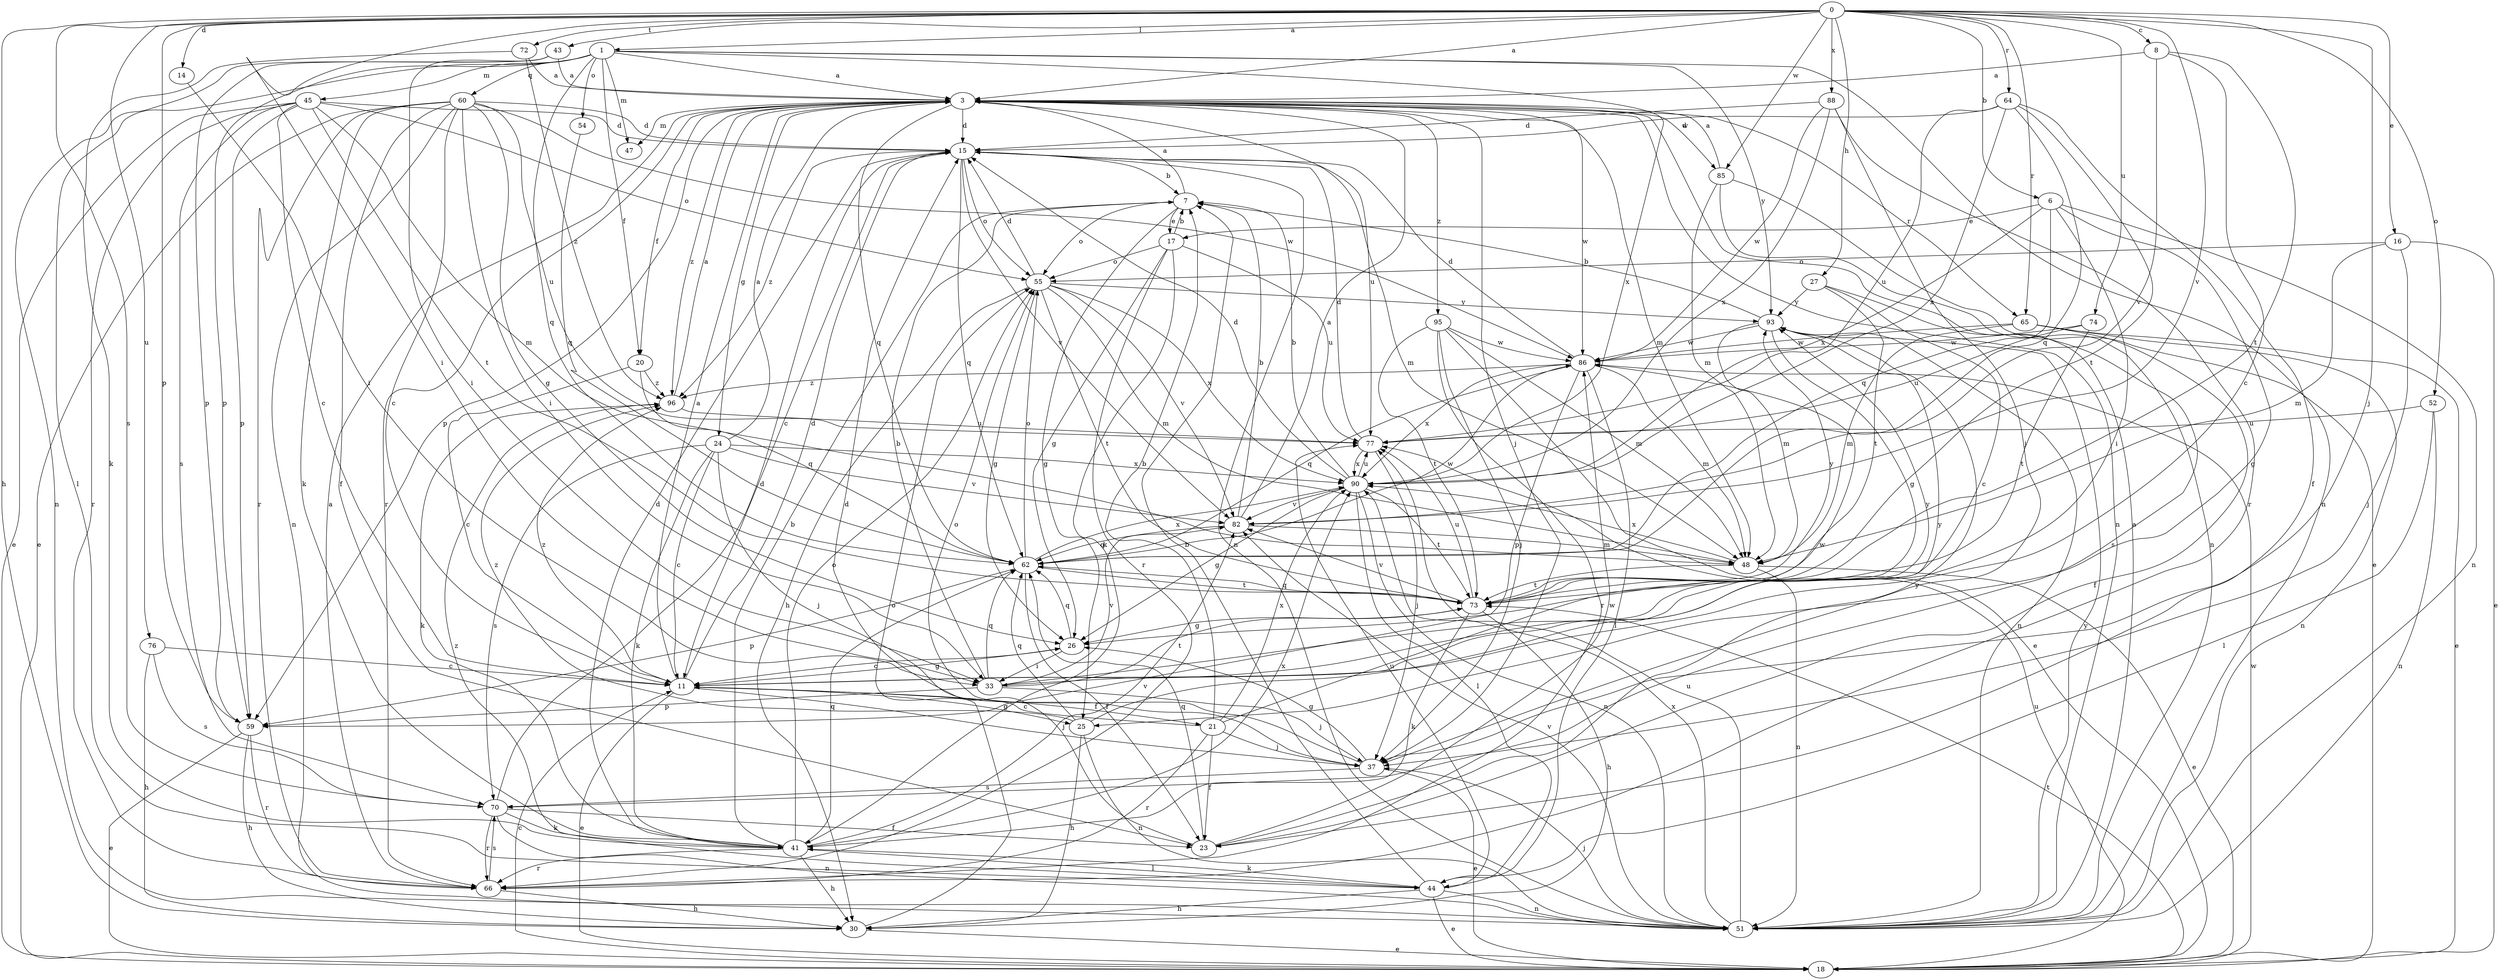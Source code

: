 strict digraph  {
0;
1;
3;
6;
7;
8;
11;
14;
15;
16;
17;
18;
20;
21;
23;
24;
25;
26;
27;
30;
33;
37;
41;
43;
44;
45;
47;
48;
51;
52;
54;
55;
59;
60;
62;
64;
65;
66;
70;
72;
73;
74;
76;
77;
82;
85;
86;
88;
90;
93;
95;
96;
0 -> 1  [label=a];
0 -> 3  [label=a];
0 -> 6  [label=b];
0 -> 8  [label=c];
0 -> 14  [label=d];
0 -> 16  [label=e];
0 -> 27  [label=h];
0 -> 30  [label=h];
0 -> 33  [label=i];
0 -> 37  [label=j];
0 -> 43  [label=l];
0 -> 52  [label=o];
0 -> 59  [label=p];
0 -> 64  [label=r];
0 -> 65  [label=r];
0 -> 70  [label=s];
0 -> 72  [label=t];
0 -> 74  [label=u];
0 -> 76  [label=u];
0 -> 82  [label=v];
0 -> 85  [label=w];
0 -> 88  [label=x];
1 -> 3  [label=a];
1 -> 20  [label=f];
1 -> 44  [label=l];
1 -> 45  [label=m];
1 -> 47  [label=m];
1 -> 51  [label=n];
1 -> 54  [label=o];
1 -> 59  [label=p];
1 -> 60  [label=q];
1 -> 62  [label=q];
1 -> 90  [label=x];
1 -> 93  [label=y];
3 -> 15  [label=d];
3 -> 20  [label=f];
3 -> 24  [label=g];
3 -> 37  [label=j];
3 -> 47  [label=m];
3 -> 48  [label=m];
3 -> 51  [label=n];
3 -> 59  [label=p];
3 -> 62  [label=q];
3 -> 65  [label=r];
3 -> 66  [label=r];
3 -> 77  [label=u];
3 -> 85  [label=w];
3 -> 86  [label=w];
3 -> 95  [label=z];
3 -> 96  [label=z];
6 -> 17  [label=e];
6 -> 25  [label=g];
6 -> 33  [label=i];
6 -> 51  [label=n];
6 -> 62  [label=q];
6 -> 90  [label=x];
7 -> 3  [label=a];
7 -> 17  [label=e];
7 -> 25  [label=g];
7 -> 55  [label=o];
8 -> 3  [label=a];
8 -> 11  [label=c];
8 -> 73  [label=t];
8 -> 82  [label=v];
11 -> 3  [label=a];
11 -> 15  [label=d];
11 -> 18  [label=e];
11 -> 21  [label=f];
11 -> 25  [label=g];
11 -> 26  [label=g];
11 -> 37  [label=j];
11 -> 96  [label=z];
14 -> 33  [label=i];
15 -> 7  [label=b];
15 -> 11  [label=c];
15 -> 48  [label=m];
15 -> 51  [label=n];
15 -> 55  [label=o];
15 -> 62  [label=q];
15 -> 82  [label=v];
15 -> 96  [label=z];
16 -> 18  [label=e];
16 -> 37  [label=j];
16 -> 48  [label=m];
16 -> 55  [label=o];
17 -> 7  [label=b];
17 -> 26  [label=g];
17 -> 41  [label=k];
17 -> 55  [label=o];
17 -> 66  [label=r];
17 -> 77  [label=u];
18 -> 11  [label=c];
18 -> 73  [label=t];
18 -> 77  [label=u];
18 -> 86  [label=w];
20 -> 11  [label=c];
20 -> 62  [label=q];
20 -> 96  [label=z];
21 -> 7  [label=b];
21 -> 11  [label=c];
21 -> 23  [label=f];
21 -> 37  [label=j];
21 -> 66  [label=r];
21 -> 86  [label=w];
21 -> 90  [label=x];
23 -> 15  [label=d];
23 -> 62  [label=q];
23 -> 86  [label=w];
23 -> 93  [label=y];
24 -> 3  [label=a];
24 -> 11  [label=c];
24 -> 37  [label=j];
24 -> 41  [label=k];
24 -> 70  [label=s];
24 -> 82  [label=v];
24 -> 90  [label=x];
25 -> 30  [label=h];
25 -> 51  [label=n];
25 -> 62  [label=q];
25 -> 93  [label=y];
25 -> 96  [label=z];
26 -> 11  [label=c];
26 -> 33  [label=i];
26 -> 62  [label=q];
27 -> 11  [label=c];
27 -> 70  [label=s];
27 -> 73  [label=t];
27 -> 93  [label=y];
30 -> 18  [label=e];
30 -> 55  [label=o];
33 -> 7  [label=b];
33 -> 37  [label=j];
33 -> 59  [label=p];
33 -> 62  [label=q];
33 -> 73  [label=t];
33 -> 82  [label=v];
33 -> 93  [label=y];
37 -> 18  [label=e];
37 -> 26  [label=g];
37 -> 55  [label=o];
37 -> 70  [label=s];
41 -> 7  [label=b];
41 -> 15  [label=d];
41 -> 30  [label=h];
41 -> 44  [label=l];
41 -> 55  [label=o];
41 -> 62  [label=q];
41 -> 66  [label=r];
41 -> 82  [label=v];
41 -> 90  [label=x];
43 -> 3  [label=a];
43 -> 33  [label=i];
43 -> 51  [label=n];
43 -> 59  [label=p];
44 -> 7  [label=b];
44 -> 18  [label=e];
44 -> 30  [label=h];
44 -> 41  [label=k];
44 -> 51  [label=n];
44 -> 77  [label=u];
44 -> 96  [label=z];
45 -> 11  [label=c];
45 -> 15  [label=d];
45 -> 18  [label=e];
45 -> 48  [label=m];
45 -> 55  [label=o];
45 -> 59  [label=p];
45 -> 66  [label=r];
45 -> 70  [label=s];
45 -> 73  [label=t];
48 -> 18  [label=e];
48 -> 51  [label=n];
48 -> 73  [label=t];
48 -> 90  [label=x];
51 -> 3  [label=a];
51 -> 37  [label=j];
51 -> 77  [label=u];
51 -> 82  [label=v];
51 -> 90  [label=x];
51 -> 93  [label=y];
52 -> 44  [label=l];
52 -> 51  [label=n];
52 -> 77  [label=u];
54 -> 62  [label=q];
55 -> 15  [label=d];
55 -> 26  [label=g];
55 -> 30  [label=h];
55 -> 48  [label=m];
55 -> 73  [label=t];
55 -> 82  [label=v];
55 -> 90  [label=x];
55 -> 93  [label=y];
59 -> 18  [label=e];
59 -> 30  [label=h];
59 -> 66  [label=r];
60 -> 11  [label=c];
60 -> 15  [label=d];
60 -> 18  [label=e];
60 -> 23  [label=f];
60 -> 26  [label=g];
60 -> 33  [label=i];
60 -> 41  [label=k];
60 -> 51  [label=n];
60 -> 66  [label=r];
60 -> 77  [label=u];
60 -> 86  [label=w];
62 -> 23  [label=f];
62 -> 55  [label=o];
62 -> 59  [label=p];
62 -> 73  [label=t];
62 -> 86  [label=w];
62 -> 90  [label=x];
64 -> 15  [label=d];
64 -> 23  [label=f];
64 -> 62  [label=q];
64 -> 73  [label=t];
64 -> 77  [label=u];
64 -> 90  [label=x];
65 -> 18  [label=e];
65 -> 23  [label=f];
65 -> 48  [label=m];
65 -> 51  [label=n];
65 -> 86  [label=w];
66 -> 3  [label=a];
66 -> 30  [label=h];
66 -> 70  [label=s];
70 -> 15  [label=d];
70 -> 23  [label=f];
70 -> 41  [label=k];
70 -> 51  [label=n];
70 -> 66  [label=r];
72 -> 3  [label=a];
72 -> 41  [label=k];
72 -> 96  [label=z];
73 -> 26  [label=g];
73 -> 30  [label=h];
73 -> 41  [label=k];
73 -> 62  [label=q];
73 -> 77  [label=u];
73 -> 82  [label=v];
73 -> 93  [label=y];
74 -> 73  [label=t];
74 -> 77  [label=u];
74 -> 86  [label=w];
76 -> 11  [label=c];
76 -> 30  [label=h];
76 -> 70  [label=s];
77 -> 15  [label=d];
77 -> 37  [label=j];
77 -> 90  [label=x];
82 -> 3  [label=a];
82 -> 7  [label=b];
82 -> 48  [label=m];
82 -> 62  [label=q];
85 -> 3  [label=a];
85 -> 18  [label=e];
85 -> 48  [label=m];
85 -> 51  [label=n];
86 -> 15  [label=d];
86 -> 44  [label=l];
86 -> 48  [label=m];
86 -> 59  [label=p];
86 -> 62  [label=q];
86 -> 90  [label=x];
86 -> 96  [label=z];
88 -> 15  [label=d];
88 -> 37  [label=j];
88 -> 66  [label=r];
88 -> 86  [label=w];
88 -> 90  [label=x];
90 -> 7  [label=b];
90 -> 15  [label=d];
90 -> 26  [label=g];
90 -> 44  [label=l];
90 -> 51  [label=n];
90 -> 73  [label=t];
90 -> 77  [label=u];
90 -> 82  [label=v];
93 -> 7  [label=b];
93 -> 26  [label=g];
93 -> 48  [label=m];
93 -> 51  [label=n];
93 -> 86  [label=w];
95 -> 18  [label=e];
95 -> 37  [label=j];
95 -> 48  [label=m];
95 -> 66  [label=r];
95 -> 73  [label=t];
95 -> 86  [label=w];
96 -> 3  [label=a];
96 -> 41  [label=k];
96 -> 77  [label=u];
}
